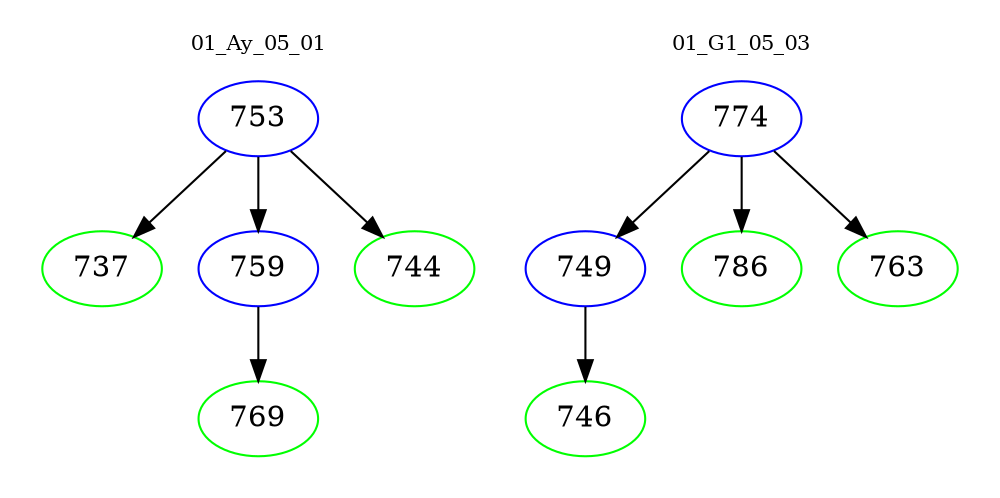 digraph{
subgraph cluster_0 {
color = white
label = "01_Ay_05_01";
fontsize=10;
T0_753 [label="753", color="blue"]
T0_753 -> T0_737 [color="black"]
T0_737 [label="737", color="green"]
T0_753 -> T0_759 [color="black"]
T0_759 [label="759", color="blue"]
T0_759 -> T0_769 [color="black"]
T0_769 [label="769", color="green"]
T0_753 -> T0_744 [color="black"]
T0_744 [label="744", color="green"]
}
subgraph cluster_1 {
color = white
label = "01_G1_05_03";
fontsize=10;
T1_774 [label="774", color="blue"]
T1_774 -> T1_749 [color="black"]
T1_749 [label="749", color="blue"]
T1_749 -> T1_746 [color="black"]
T1_746 [label="746", color="green"]
T1_774 -> T1_786 [color="black"]
T1_786 [label="786", color="green"]
T1_774 -> T1_763 [color="black"]
T1_763 [label="763", color="green"]
}
}
